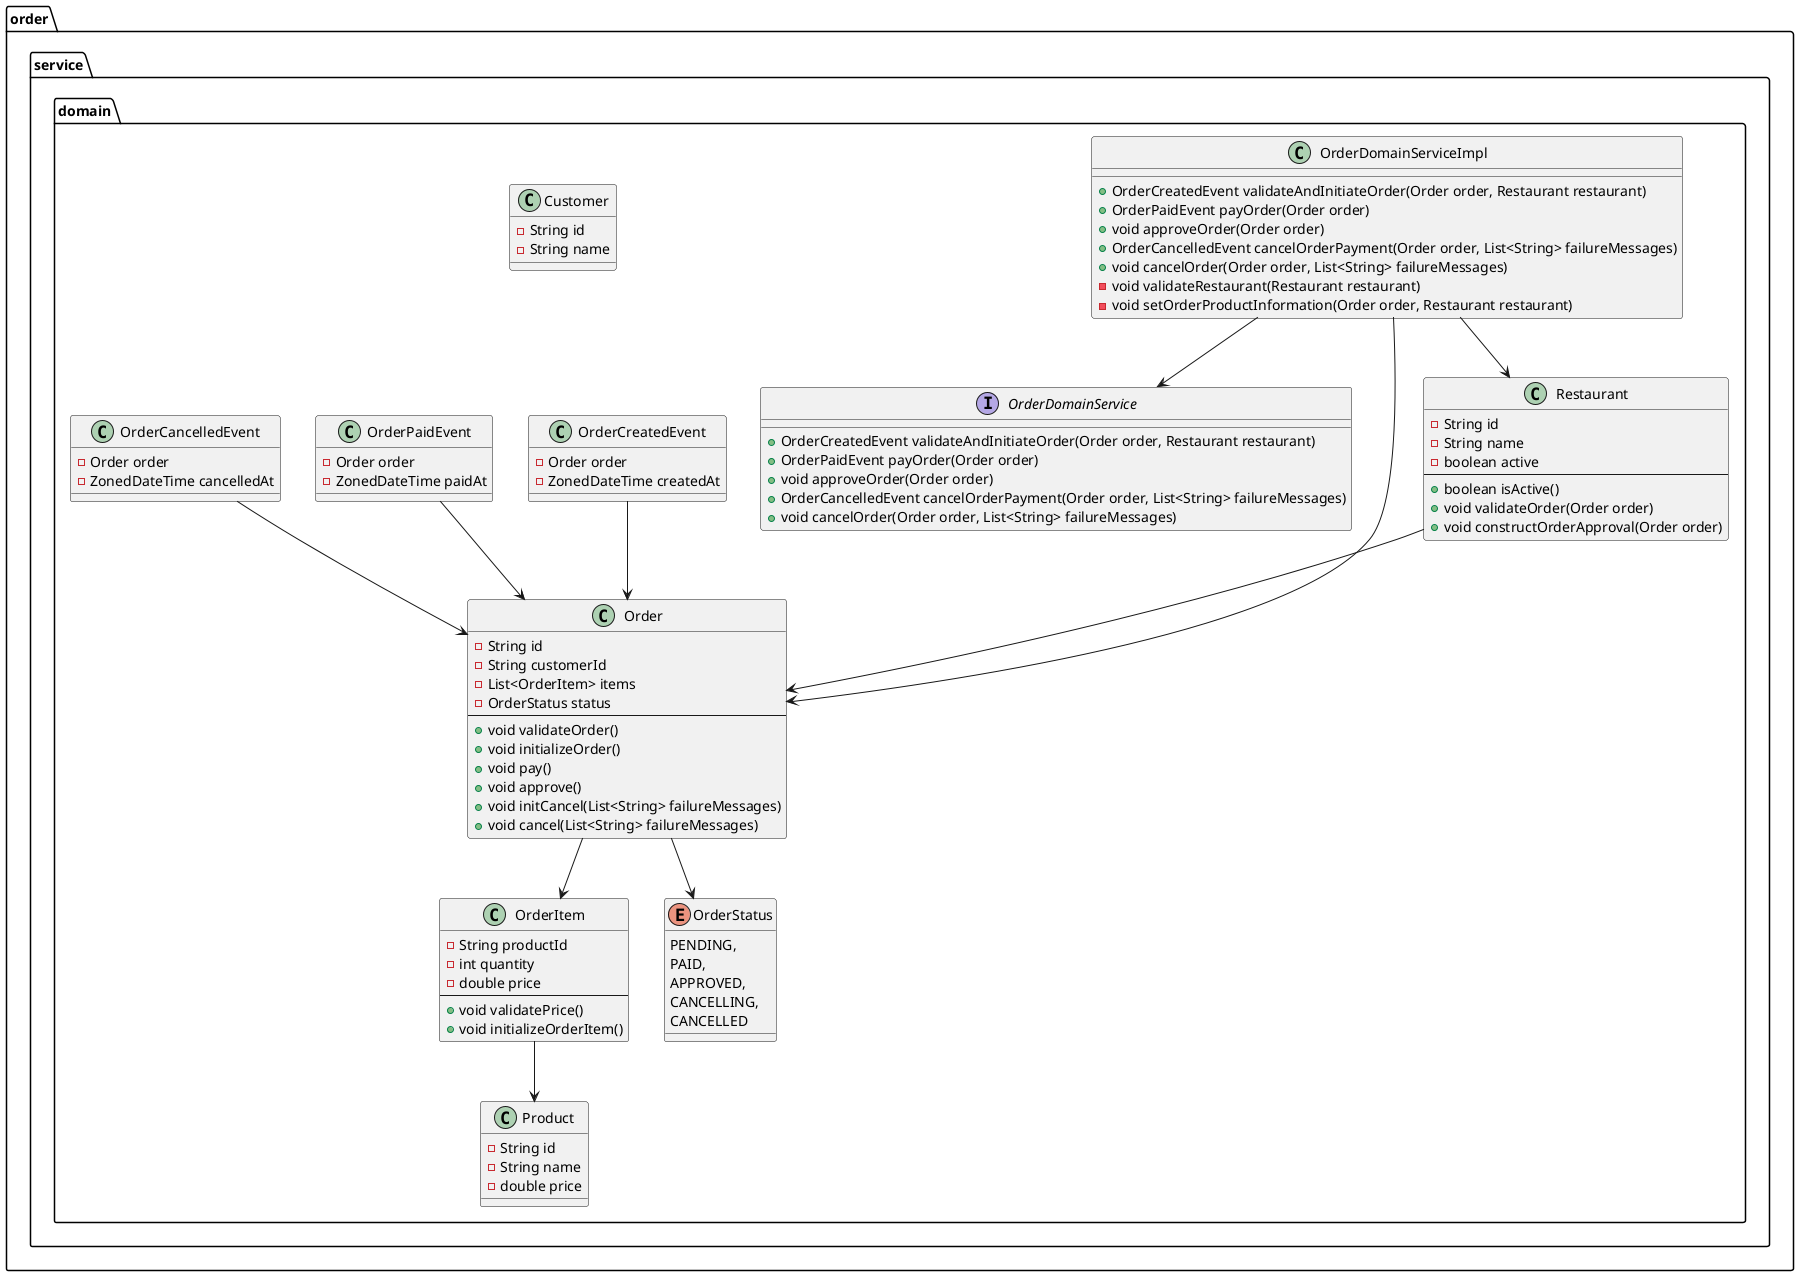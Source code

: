 @startuml

package order.service.domain {
    interface OrderDomainService {
        + OrderCreatedEvent validateAndInitiateOrder(Order order, Restaurant restaurant)
        + OrderPaidEvent payOrder(Order order)
        + void approveOrder(Order order)
        + OrderCancelledEvent cancelOrderPayment(Order order, List<String> failureMessages)
        + void cancelOrder(Order order, List<String> failureMessages)
    }

    class OrderDomainServiceImpl {
        + OrderCreatedEvent validateAndInitiateOrder(Order order, Restaurant restaurant)
        + OrderPaidEvent payOrder(Order order)
        + void approveOrder(Order order)
        + OrderCancelledEvent cancelOrderPayment(Order order, List<String> failureMessages)
        + void cancelOrder(Order order, List<String> failureMessages)
        - void validateRestaurant(Restaurant restaurant)
        - void setOrderProductInformation(Order order, Restaurant restaurant)
    }

    class Order {
        - String id
        - String customerId
        - List<OrderItem> items
        - OrderStatus status
        --
        + void validateOrder()
        + void initializeOrder()
        + void pay()
        + void approve()
        + void initCancel(List<String> failureMessages)
        + void cancel(List<String> failureMessages)
    }

    class OrderItem {
        - String productId
        - int quantity
        - double price
        --
        + void validatePrice()
        + void initializeOrderItem()
    }

    class Product {
        - String id
        - String name
        - double price
    }

    class Restaurant {
        - String id
        - String name
        - boolean active
        --
        + boolean isActive()
        + void validateOrder(Order order)
        + void constructOrderApproval(Order order)
    }

    class Customer {
        - String id
        - String name
    }

    class OrderCreatedEvent {
        - Order order
        - ZonedDateTime createdAt
    }

    class OrderPaidEvent {
        - Order order
        - ZonedDateTime paidAt
    }

    class OrderCancelledEvent {
        - Order order
        - ZonedDateTime cancelledAt
    }

    enum OrderStatus {
        PENDING,
        PAID,
        APPROVED,
        CANCELLING,
        CANCELLED
    }
}

OrderDomainServiceImpl --> OrderDomainService
OrderDomainServiceImpl --> Order
OrderDomainServiceImpl --> Restaurant
Order --> OrderItem
Order --> OrderStatus
OrderItem --> Product
Restaurant --> Order
OrderCreatedEvent --> Order
OrderPaidEvent --> Order
OrderCancelledEvent --> Order

@enduml